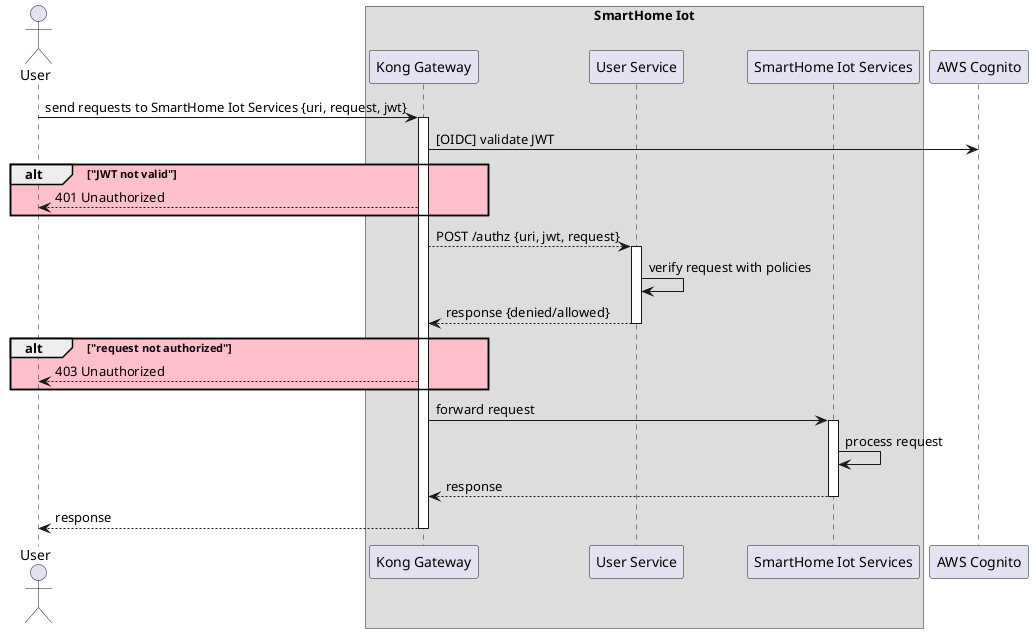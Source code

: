 @startuml

actor "User" as user
box "SmartHome Iot"
  participant "Kong Gateway" as kong
  participant "User Service" as authz
  participant "SmartHome Iot Services" as services 
end box

participant "AWS Cognito" as cognito 

user -> kong : send requests to SmartHome Iot Services {uri, request, jwt}
activate kong 
  kong -> cognito : [OIDC] validate JWT
  alt #pink "JWT not valid"
    kong --> user : 401 Unauthorized
  end  
  kong --> authz : POST /authz {uri, jwt, request}
  activate authz
    authz -> authz : verify request with policies 
    kong <-- authz : response {denied/allowed}
  deactivate authz
  alt #pink "request not authorized"
    kong --> user : 403 Unauthorized 
  end  
  kong -> services : forward request 
  activate services
    services -> services : process request
    services --> kong : response
  deactivate services
  user <-- kong: response

deactivate kong

@enduml